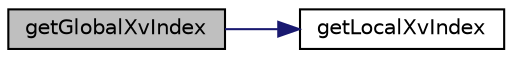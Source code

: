 digraph "getGlobalXvIndex"
{
  bgcolor="transparent";
  edge [fontname="Helvetica",fontsize="10",labelfontname="Helvetica",labelfontsize="10"];
  node [fontname="Helvetica",fontsize="10",shape=record];
  rankdir="LR";
  Node120 [label="getGlobalXvIndex",height=0.2,width=0.4,color="black", fillcolor="grey75", style="filled", fontcolor="black"];
  Node120 -> Node121 [color="midnightblue",fontsize="10",style="solid",fontname="Helvetica"];
  Node121 [label="getLocalXvIndex",height=0.2,width=0.4,color="black",URL="$classFoam_1_1DAIndex.html#a54f0942227984b5683264bdc6e53dd8e",tooltip="get local Xv index for a given point index and coordinate component (x, y, or z) "];
}
